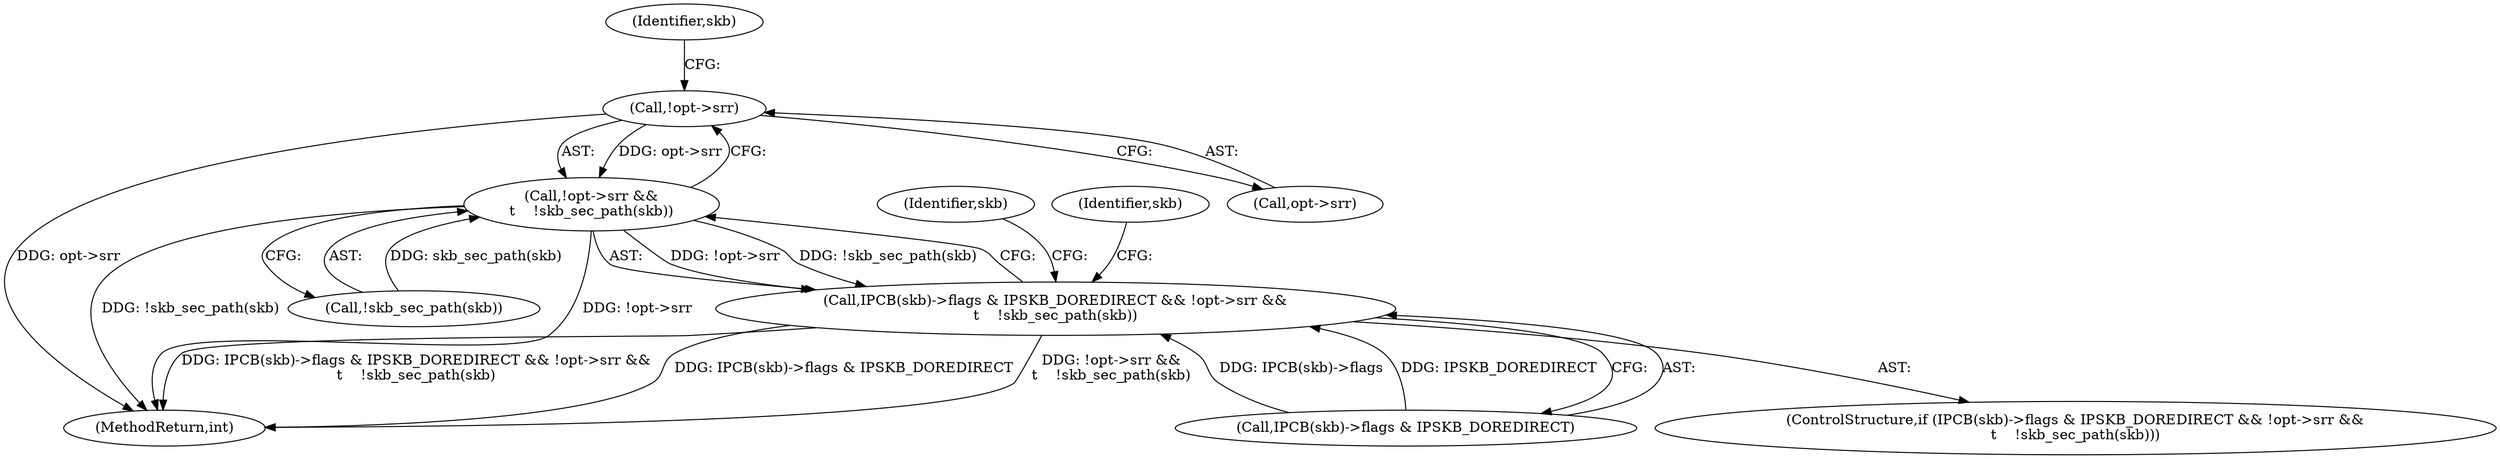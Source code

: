 digraph "0_linux_df4d92549f23e1c037e83323aff58a21b3de7fe0@pointer" {
"1000250" [label="(Call,!opt->srr)"];
"1000249" [label="(Call,!opt->srr &&\n\t    !skb_sec_path(skb))"];
"1000242" [label="(Call,IPCB(skb)->flags & IPSKB_DOREDIRECT && !opt->srr &&\n\t    !skb_sec_path(skb))"];
"1000306" [label="(MethodReturn,int)"];
"1000241" [label="(ControlStructure,if (IPCB(skb)->flags & IPSKB_DOREDIRECT && !opt->srr &&\n\t    !skb_sec_path(skb)))"];
"1000261" [label="(Identifier,skb)"];
"1000242" [label="(Call,IPCB(skb)->flags & IPSKB_DOREDIRECT && !opt->srr &&\n\t    !skb_sec_path(skb))"];
"1000258" [label="(Identifier,skb)"];
"1000250" [label="(Call,!opt->srr)"];
"1000251" [label="(Call,opt->srr)"];
"1000254" [label="(Call,!skb_sec_path(skb))"];
"1000243" [label="(Call,IPCB(skb)->flags & IPSKB_DOREDIRECT)"];
"1000249" [label="(Call,!opt->srr &&\n\t    !skb_sec_path(skb))"];
"1000256" [label="(Identifier,skb)"];
"1000250" -> "1000249"  [label="AST: "];
"1000250" -> "1000251"  [label="CFG: "];
"1000251" -> "1000250"  [label="AST: "];
"1000256" -> "1000250"  [label="CFG: "];
"1000249" -> "1000250"  [label="CFG: "];
"1000250" -> "1000306"  [label="DDG: opt->srr"];
"1000250" -> "1000249"  [label="DDG: opt->srr"];
"1000249" -> "1000242"  [label="AST: "];
"1000249" -> "1000254"  [label="CFG: "];
"1000254" -> "1000249"  [label="AST: "];
"1000242" -> "1000249"  [label="CFG: "];
"1000249" -> "1000306"  [label="DDG: !skb_sec_path(skb)"];
"1000249" -> "1000306"  [label="DDG: !opt->srr"];
"1000249" -> "1000242"  [label="DDG: !opt->srr"];
"1000249" -> "1000242"  [label="DDG: !skb_sec_path(skb)"];
"1000254" -> "1000249"  [label="DDG: skb_sec_path(skb)"];
"1000242" -> "1000241"  [label="AST: "];
"1000242" -> "1000243"  [label="CFG: "];
"1000243" -> "1000242"  [label="AST: "];
"1000258" -> "1000242"  [label="CFG: "];
"1000261" -> "1000242"  [label="CFG: "];
"1000242" -> "1000306"  [label="DDG: IPCB(skb)->flags & IPSKB_DOREDIRECT && !opt->srr &&\n\t    !skb_sec_path(skb)"];
"1000242" -> "1000306"  [label="DDG: IPCB(skb)->flags & IPSKB_DOREDIRECT"];
"1000242" -> "1000306"  [label="DDG: !opt->srr &&\n\t    !skb_sec_path(skb)"];
"1000243" -> "1000242"  [label="DDG: IPCB(skb)->flags"];
"1000243" -> "1000242"  [label="DDG: IPSKB_DOREDIRECT"];
}
